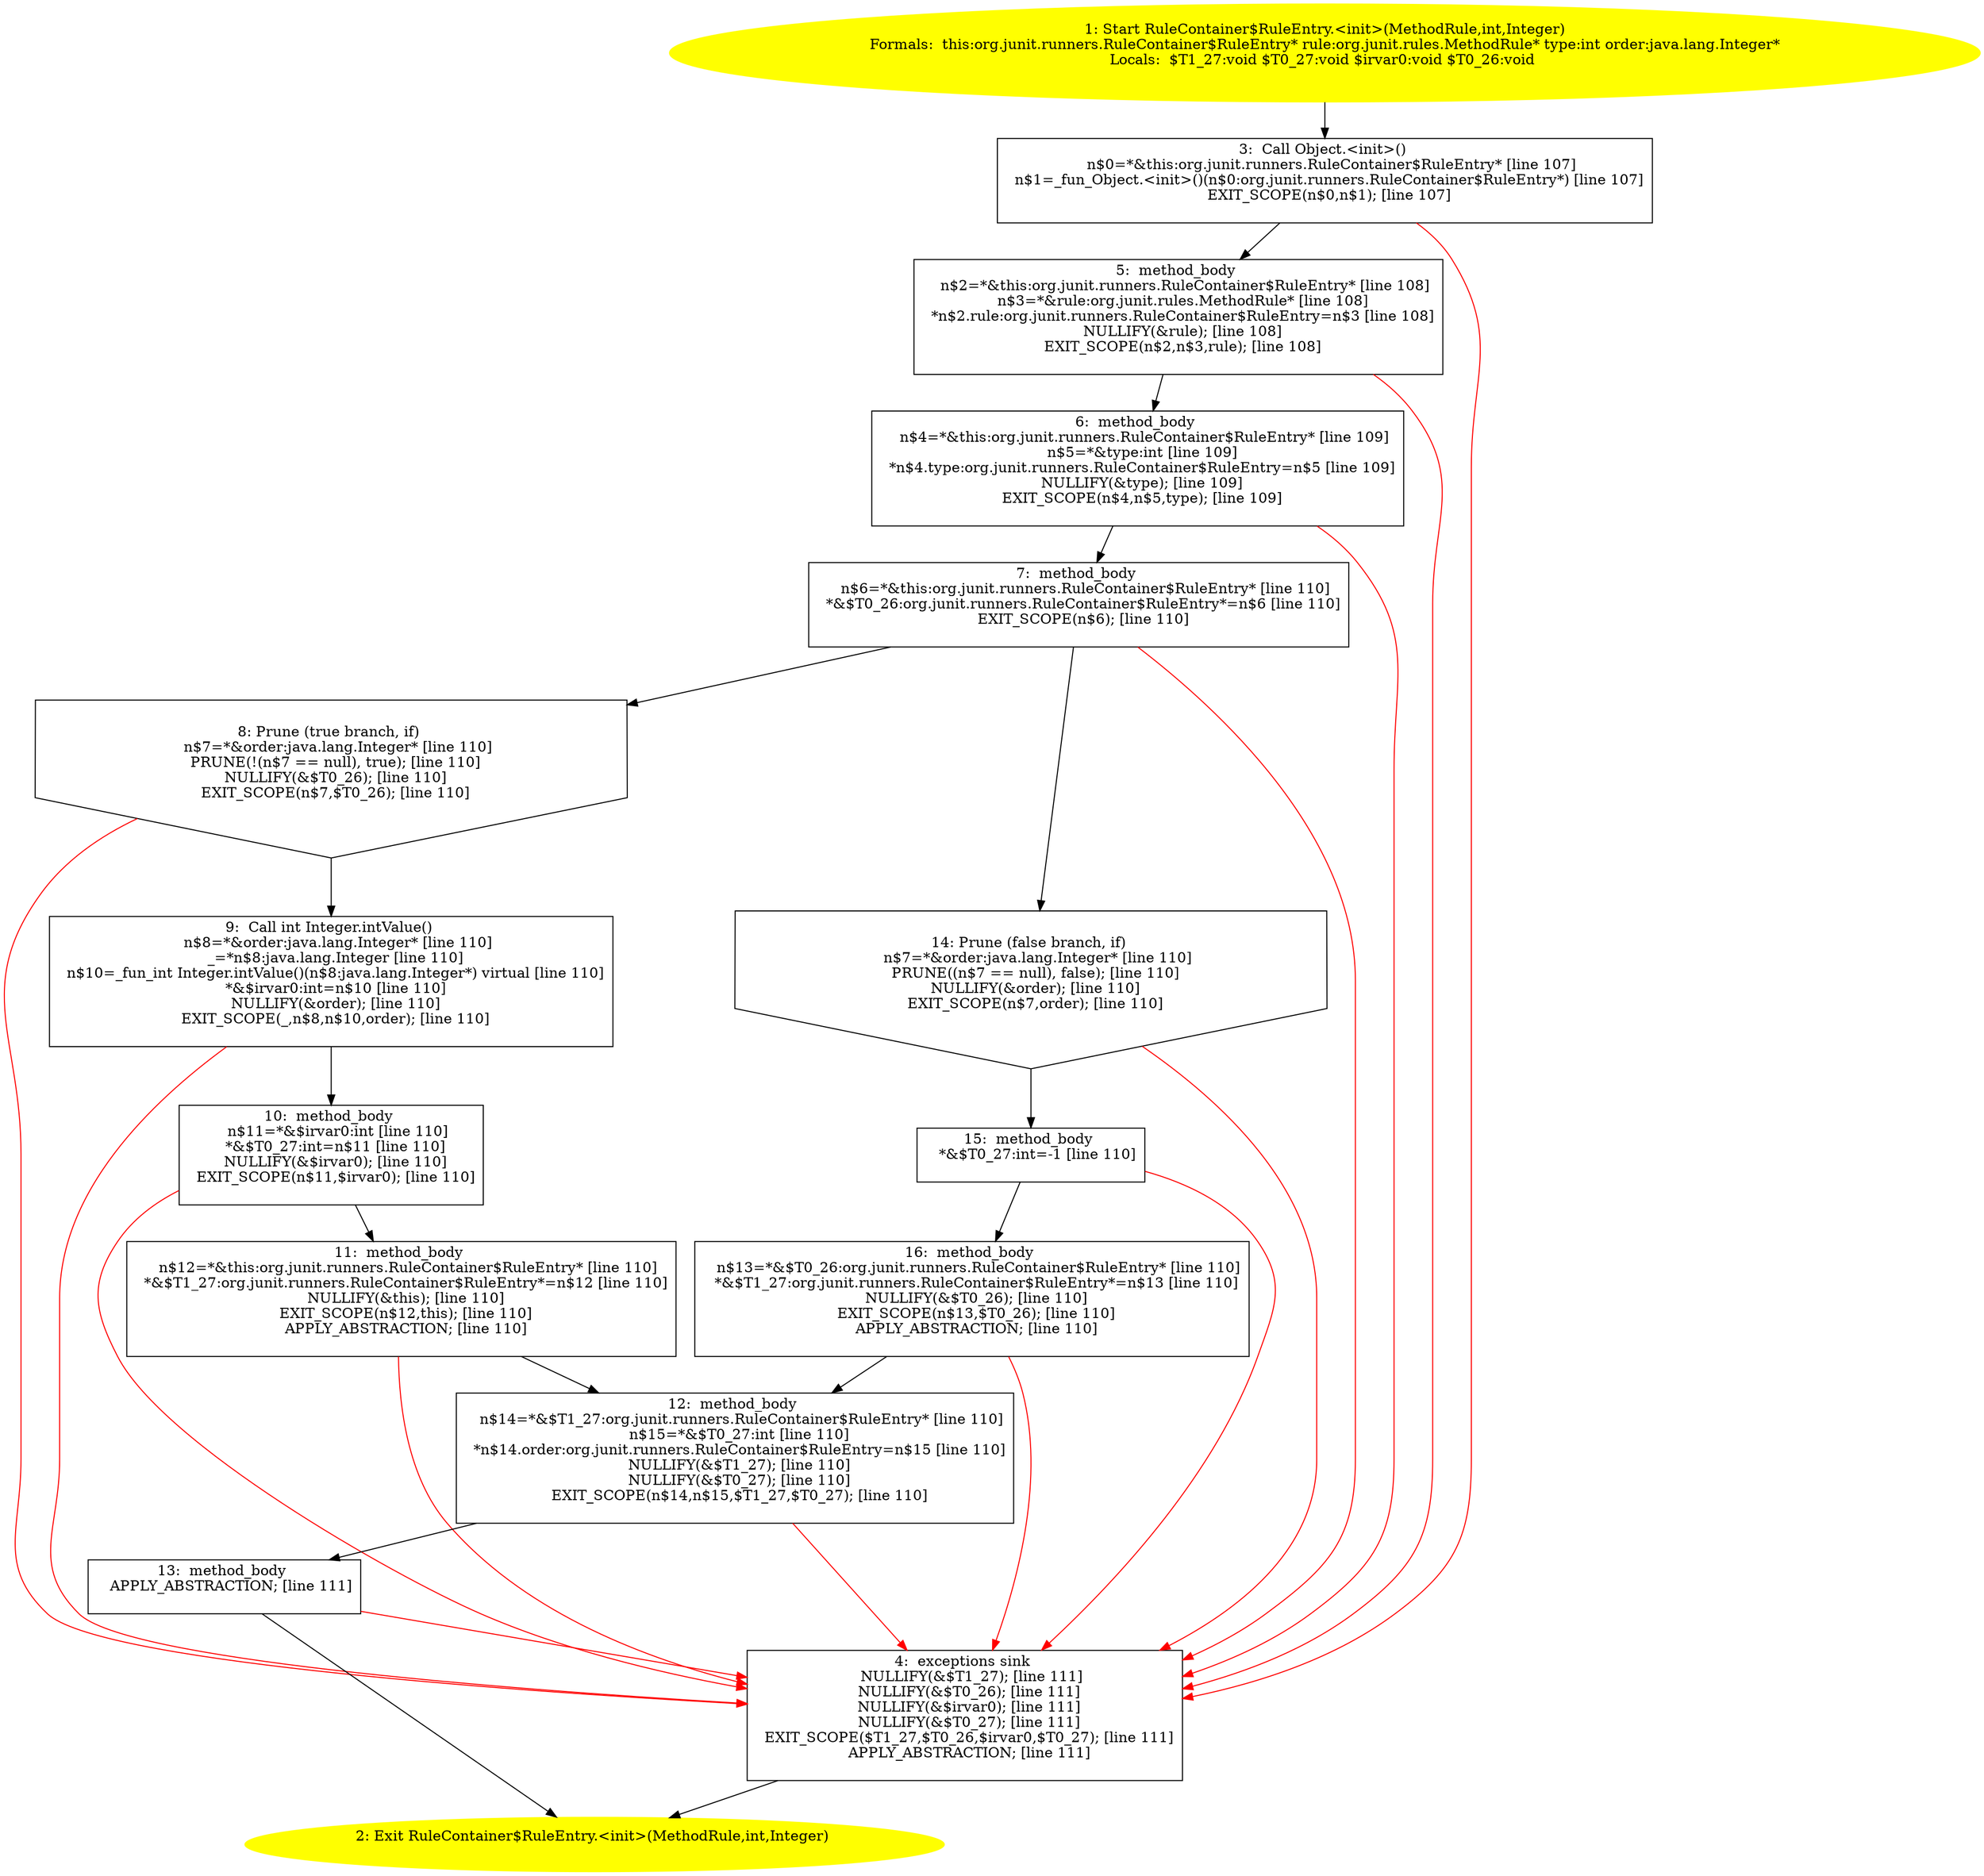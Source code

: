 /* @generated */
digraph cfg {
"org.junit.runners.RuleContainer$RuleEntry.<init>(org.junit.rules.MethodRule,int,java.lang.Integer).3b91cf43867706b31ae6e302d7428b3a_1" [label="1: Start RuleContainer$RuleEntry.<init>(MethodRule,int,Integer)\nFormals:  this:org.junit.runners.RuleContainer$RuleEntry* rule:org.junit.rules.MethodRule* type:int order:java.lang.Integer*\nLocals:  $T1_27:void $T0_27:void $irvar0:void $T0_26:void \n  " color=yellow style=filled]
	

	 "org.junit.runners.RuleContainer$RuleEntry.<init>(org.junit.rules.MethodRule,int,java.lang.Integer).3b91cf43867706b31ae6e302d7428b3a_1" -> "org.junit.runners.RuleContainer$RuleEntry.<init>(org.junit.rules.MethodRule,int,java.lang.Integer).3b91cf43867706b31ae6e302d7428b3a_3" ;
"org.junit.runners.RuleContainer$RuleEntry.<init>(org.junit.rules.MethodRule,int,java.lang.Integer).3b91cf43867706b31ae6e302d7428b3a_2" [label="2: Exit RuleContainer$RuleEntry.<init>(MethodRule,int,Integer) \n  " color=yellow style=filled]
	

"org.junit.runners.RuleContainer$RuleEntry.<init>(org.junit.rules.MethodRule,int,java.lang.Integer).3b91cf43867706b31ae6e302d7428b3a_3" [label="3:  Call Object.<init>() \n   n$0=*&this:org.junit.runners.RuleContainer$RuleEntry* [line 107]\n  n$1=_fun_Object.<init>()(n$0:org.junit.runners.RuleContainer$RuleEntry*) [line 107]\n  EXIT_SCOPE(n$0,n$1); [line 107]\n " shape="box"]
	

	 "org.junit.runners.RuleContainer$RuleEntry.<init>(org.junit.rules.MethodRule,int,java.lang.Integer).3b91cf43867706b31ae6e302d7428b3a_3" -> "org.junit.runners.RuleContainer$RuleEntry.<init>(org.junit.rules.MethodRule,int,java.lang.Integer).3b91cf43867706b31ae6e302d7428b3a_5" ;
	 "org.junit.runners.RuleContainer$RuleEntry.<init>(org.junit.rules.MethodRule,int,java.lang.Integer).3b91cf43867706b31ae6e302d7428b3a_3" -> "org.junit.runners.RuleContainer$RuleEntry.<init>(org.junit.rules.MethodRule,int,java.lang.Integer).3b91cf43867706b31ae6e302d7428b3a_4" [color="red" ];
"org.junit.runners.RuleContainer$RuleEntry.<init>(org.junit.rules.MethodRule,int,java.lang.Integer).3b91cf43867706b31ae6e302d7428b3a_4" [label="4:  exceptions sink \n   NULLIFY(&$T1_27); [line 111]\n  NULLIFY(&$T0_26); [line 111]\n  NULLIFY(&$irvar0); [line 111]\n  NULLIFY(&$T0_27); [line 111]\n  EXIT_SCOPE($T1_27,$T0_26,$irvar0,$T0_27); [line 111]\n  APPLY_ABSTRACTION; [line 111]\n " shape="box"]
	

	 "org.junit.runners.RuleContainer$RuleEntry.<init>(org.junit.rules.MethodRule,int,java.lang.Integer).3b91cf43867706b31ae6e302d7428b3a_4" -> "org.junit.runners.RuleContainer$RuleEntry.<init>(org.junit.rules.MethodRule,int,java.lang.Integer).3b91cf43867706b31ae6e302d7428b3a_2" ;
"org.junit.runners.RuleContainer$RuleEntry.<init>(org.junit.rules.MethodRule,int,java.lang.Integer).3b91cf43867706b31ae6e302d7428b3a_5" [label="5:  method_body \n   n$2=*&this:org.junit.runners.RuleContainer$RuleEntry* [line 108]\n  n$3=*&rule:org.junit.rules.MethodRule* [line 108]\n  *n$2.rule:org.junit.runners.RuleContainer$RuleEntry=n$3 [line 108]\n  NULLIFY(&rule); [line 108]\n  EXIT_SCOPE(n$2,n$3,rule); [line 108]\n " shape="box"]
	

	 "org.junit.runners.RuleContainer$RuleEntry.<init>(org.junit.rules.MethodRule,int,java.lang.Integer).3b91cf43867706b31ae6e302d7428b3a_5" -> "org.junit.runners.RuleContainer$RuleEntry.<init>(org.junit.rules.MethodRule,int,java.lang.Integer).3b91cf43867706b31ae6e302d7428b3a_6" ;
	 "org.junit.runners.RuleContainer$RuleEntry.<init>(org.junit.rules.MethodRule,int,java.lang.Integer).3b91cf43867706b31ae6e302d7428b3a_5" -> "org.junit.runners.RuleContainer$RuleEntry.<init>(org.junit.rules.MethodRule,int,java.lang.Integer).3b91cf43867706b31ae6e302d7428b3a_4" [color="red" ];
"org.junit.runners.RuleContainer$RuleEntry.<init>(org.junit.rules.MethodRule,int,java.lang.Integer).3b91cf43867706b31ae6e302d7428b3a_6" [label="6:  method_body \n   n$4=*&this:org.junit.runners.RuleContainer$RuleEntry* [line 109]\n  n$5=*&type:int [line 109]\n  *n$4.type:org.junit.runners.RuleContainer$RuleEntry=n$5 [line 109]\n  NULLIFY(&type); [line 109]\n  EXIT_SCOPE(n$4,n$5,type); [line 109]\n " shape="box"]
	

	 "org.junit.runners.RuleContainer$RuleEntry.<init>(org.junit.rules.MethodRule,int,java.lang.Integer).3b91cf43867706b31ae6e302d7428b3a_6" -> "org.junit.runners.RuleContainer$RuleEntry.<init>(org.junit.rules.MethodRule,int,java.lang.Integer).3b91cf43867706b31ae6e302d7428b3a_7" ;
	 "org.junit.runners.RuleContainer$RuleEntry.<init>(org.junit.rules.MethodRule,int,java.lang.Integer).3b91cf43867706b31ae6e302d7428b3a_6" -> "org.junit.runners.RuleContainer$RuleEntry.<init>(org.junit.rules.MethodRule,int,java.lang.Integer).3b91cf43867706b31ae6e302d7428b3a_4" [color="red" ];
"org.junit.runners.RuleContainer$RuleEntry.<init>(org.junit.rules.MethodRule,int,java.lang.Integer).3b91cf43867706b31ae6e302d7428b3a_7" [label="7:  method_body \n   n$6=*&this:org.junit.runners.RuleContainer$RuleEntry* [line 110]\n  *&$T0_26:org.junit.runners.RuleContainer$RuleEntry*=n$6 [line 110]\n  EXIT_SCOPE(n$6); [line 110]\n " shape="box"]
	

	 "org.junit.runners.RuleContainer$RuleEntry.<init>(org.junit.rules.MethodRule,int,java.lang.Integer).3b91cf43867706b31ae6e302d7428b3a_7" -> "org.junit.runners.RuleContainer$RuleEntry.<init>(org.junit.rules.MethodRule,int,java.lang.Integer).3b91cf43867706b31ae6e302d7428b3a_8" ;
	 "org.junit.runners.RuleContainer$RuleEntry.<init>(org.junit.rules.MethodRule,int,java.lang.Integer).3b91cf43867706b31ae6e302d7428b3a_7" -> "org.junit.runners.RuleContainer$RuleEntry.<init>(org.junit.rules.MethodRule,int,java.lang.Integer).3b91cf43867706b31ae6e302d7428b3a_14" ;
	 "org.junit.runners.RuleContainer$RuleEntry.<init>(org.junit.rules.MethodRule,int,java.lang.Integer).3b91cf43867706b31ae6e302d7428b3a_7" -> "org.junit.runners.RuleContainer$RuleEntry.<init>(org.junit.rules.MethodRule,int,java.lang.Integer).3b91cf43867706b31ae6e302d7428b3a_4" [color="red" ];
"org.junit.runners.RuleContainer$RuleEntry.<init>(org.junit.rules.MethodRule,int,java.lang.Integer).3b91cf43867706b31ae6e302d7428b3a_8" [label="8: Prune (true branch, if) \n   n$7=*&order:java.lang.Integer* [line 110]\n  PRUNE(!(n$7 == null), true); [line 110]\n  NULLIFY(&$T0_26); [line 110]\n  EXIT_SCOPE(n$7,$T0_26); [line 110]\n " shape="invhouse"]
	

	 "org.junit.runners.RuleContainer$RuleEntry.<init>(org.junit.rules.MethodRule,int,java.lang.Integer).3b91cf43867706b31ae6e302d7428b3a_8" -> "org.junit.runners.RuleContainer$RuleEntry.<init>(org.junit.rules.MethodRule,int,java.lang.Integer).3b91cf43867706b31ae6e302d7428b3a_9" ;
	 "org.junit.runners.RuleContainer$RuleEntry.<init>(org.junit.rules.MethodRule,int,java.lang.Integer).3b91cf43867706b31ae6e302d7428b3a_8" -> "org.junit.runners.RuleContainer$RuleEntry.<init>(org.junit.rules.MethodRule,int,java.lang.Integer).3b91cf43867706b31ae6e302d7428b3a_4" [color="red" ];
"org.junit.runners.RuleContainer$RuleEntry.<init>(org.junit.rules.MethodRule,int,java.lang.Integer).3b91cf43867706b31ae6e302d7428b3a_9" [label="9:  Call int Integer.intValue() \n   n$8=*&order:java.lang.Integer* [line 110]\n  _=*n$8:java.lang.Integer [line 110]\n  n$10=_fun_int Integer.intValue()(n$8:java.lang.Integer*) virtual [line 110]\n  *&$irvar0:int=n$10 [line 110]\n  NULLIFY(&order); [line 110]\n  EXIT_SCOPE(_,n$8,n$10,order); [line 110]\n " shape="box"]
	

	 "org.junit.runners.RuleContainer$RuleEntry.<init>(org.junit.rules.MethodRule,int,java.lang.Integer).3b91cf43867706b31ae6e302d7428b3a_9" -> "org.junit.runners.RuleContainer$RuleEntry.<init>(org.junit.rules.MethodRule,int,java.lang.Integer).3b91cf43867706b31ae6e302d7428b3a_10" ;
	 "org.junit.runners.RuleContainer$RuleEntry.<init>(org.junit.rules.MethodRule,int,java.lang.Integer).3b91cf43867706b31ae6e302d7428b3a_9" -> "org.junit.runners.RuleContainer$RuleEntry.<init>(org.junit.rules.MethodRule,int,java.lang.Integer).3b91cf43867706b31ae6e302d7428b3a_4" [color="red" ];
"org.junit.runners.RuleContainer$RuleEntry.<init>(org.junit.rules.MethodRule,int,java.lang.Integer).3b91cf43867706b31ae6e302d7428b3a_10" [label="10:  method_body \n   n$11=*&$irvar0:int [line 110]\n  *&$T0_27:int=n$11 [line 110]\n  NULLIFY(&$irvar0); [line 110]\n  EXIT_SCOPE(n$11,$irvar0); [line 110]\n " shape="box"]
	

	 "org.junit.runners.RuleContainer$RuleEntry.<init>(org.junit.rules.MethodRule,int,java.lang.Integer).3b91cf43867706b31ae6e302d7428b3a_10" -> "org.junit.runners.RuleContainer$RuleEntry.<init>(org.junit.rules.MethodRule,int,java.lang.Integer).3b91cf43867706b31ae6e302d7428b3a_11" ;
	 "org.junit.runners.RuleContainer$RuleEntry.<init>(org.junit.rules.MethodRule,int,java.lang.Integer).3b91cf43867706b31ae6e302d7428b3a_10" -> "org.junit.runners.RuleContainer$RuleEntry.<init>(org.junit.rules.MethodRule,int,java.lang.Integer).3b91cf43867706b31ae6e302d7428b3a_4" [color="red" ];
"org.junit.runners.RuleContainer$RuleEntry.<init>(org.junit.rules.MethodRule,int,java.lang.Integer).3b91cf43867706b31ae6e302d7428b3a_11" [label="11:  method_body \n   n$12=*&this:org.junit.runners.RuleContainer$RuleEntry* [line 110]\n  *&$T1_27:org.junit.runners.RuleContainer$RuleEntry*=n$12 [line 110]\n  NULLIFY(&this); [line 110]\n  EXIT_SCOPE(n$12,this); [line 110]\n  APPLY_ABSTRACTION; [line 110]\n " shape="box"]
	

	 "org.junit.runners.RuleContainer$RuleEntry.<init>(org.junit.rules.MethodRule,int,java.lang.Integer).3b91cf43867706b31ae6e302d7428b3a_11" -> "org.junit.runners.RuleContainer$RuleEntry.<init>(org.junit.rules.MethodRule,int,java.lang.Integer).3b91cf43867706b31ae6e302d7428b3a_12" ;
	 "org.junit.runners.RuleContainer$RuleEntry.<init>(org.junit.rules.MethodRule,int,java.lang.Integer).3b91cf43867706b31ae6e302d7428b3a_11" -> "org.junit.runners.RuleContainer$RuleEntry.<init>(org.junit.rules.MethodRule,int,java.lang.Integer).3b91cf43867706b31ae6e302d7428b3a_4" [color="red" ];
"org.junit.runners.RuleContainer$RuleEntry.<init>(org.junit.rules.MethodRule,int,java.lang.Integer).3b91cf43867706b31ae6e302d7428b3a_12" [label="12:  method_body \n   n$14=*&$T1_27:org.junit.runners.RuleContainer$RuleEntry* [line 110]\n  n$15=*&$T0_27:int [line 110]\n  *n$14.order:org.junit.runners.RuleContainer$RuleEntry=n$15 [line 110]\n  NULLIFY(&$T1_27); [line 110]\n  NULLIFY(&$T0_27); [line 110]\n  EXIT_SCOPE(n$14,n$15,$T1_27,$T0_27); [line 110]\n " shape="box"]
	

	 "org.junit.runners.RuleContainer$RuleEntry.<init>(org.junit.rules.MethodRule,int,java.lang.Integer).3b91cf43867706b31ae6e302d7428b3a_12" -> "org.junit.runners.RuleContainer$RuleEntry.<init>(org.junit.rules.MethodRule,int,java.lang.Integer).3b91cf43867706b31ae6e302d7428b3a_13" ;
	 "org.junit.runners.RuleContainer$RuleEntry.<init>(org.junit.rules.MethodRule,int,java.lang.Integer).3b91cf43867706b31ae6e302d7428b3a_12" -> "org.junit.runners.RuleContainer$RuleEntry.<init>(org.junit.rules.MethodRule,int,java.lang.Integer).3b91cf43867706b31ae6e302d7428b3a_4" [color="red" ];
"org.junit.runners.RuleContainer$RuleEntry.<init>(org.junit.rules.MethodRule,int,java.lang.Integer).3b91cf43867706b31ae6e302d7428b3a_13" [label="13:  method_body \n   APPLY_ABSTRACTION; [line 111]\n " shape="box"]
	

	 "org.junit.runners.RuleContainer$RuleEntry.<init>(org.junit.rules.MethodRule,int,java.lang.Integer).3b91cf43867706b31ae6e302d7428b3a_13" -> "org.junit.runners.RuleContainer$RuleEntry.<init>(org.junit.rules.MethodRule,int,java.lang.Integer).3b91cf43867706b31ae6e302d7428b3a_2" ;
	 "org.junit.runners.RuleContainer$RuleEntry.<init>(org.junit.rules.MethodRule,int,java.lang.Integer).3b91cf43867706b31ae6e302d7428b3a_13" -> "org.junit.runners.RuleContainer$RuleEntry.<init>(org.junit.rules.MethodRule,int,java.lang.Integer).3b91cf43867706b31ae6e302d7428b3a_4" [color="red" ];
"org.junit.runners.RuleContainer$RuleEntry.<init>(org.junit.rules.MethodRule,int,java.lang.Integer).3b91cf43867706b31ae6e302d7428b3a_14" [label="14: Prune (false branch, if) \n   n$7=*&order:java.lang.Integer* [line 110]\n  PRUNE((n$7 == null), false); [line 110]\n  NULLIFY(&order); [line 110]\n  EXIT_SCOPE(n$7,order); [line 110]\n " shape="invhouse"]
	

	 "org.junit.runners.RuleContainer$RuleEntry.<init>(org.junit.rules.MethodRule,int,java.lang.Integer).3b91cf43867706b31ae6e302d7428b3a_14" -> "org.junit.runners.RuleContainer$RuleEntry.<init>(org.junit.rules.MethodRule,int,java.lang.Integer).3b91cf43867706b31ae6e302d7428b3a_15" ;
	 "org.junit.runners.RuleContainer$RuleEntry.<init>(org.junit.rules.MethodRule,int,java.lang.Integer).3b91cf43867706b31ae6e302d7428b3a_14" -> "org.junit.runners.RuleContainer$RuleEntry.<init>(org.junit.rules.MethodRule,int,java.lang.Integer).3b91cf43867706b31ae6e302d7428b3a_4" [color="red" ];
"org.junit.runners.RuleContainer$RuleEntry.<init>(org.junit.rules.MethodRule,int,java.lang.Integer).3b91cf43867706b31ae6e302d7428b3a_15" [label="15:  method_body \n   *&$T0_27:int=-1 [line 110]\n " shape="box"]
	

	 "org.junit.runners.RuleContainer$RuleEntry.<init>(org.junit.rules.MethodRule,int,java.lang.Integer).3b91cf43867706b31ae6e302d7428b3a_15" -> "org.junit.runners.RuleContainer$RuleEntry.<init>(org.junit.rules.MethodRule,int,java.lang.Integer).3b91cf43867706b31ae6e302d7428b3a_16" ;
	 "org.junit.runners.RuleContainer$RuleEntry.<init>(org.junit.rules.MethodRule,int,java.lang.Integer).3b91cf43867706b31ae6e302d7428b3a_15" -> "org.junit.runners.RuleContainer$RuleEntry.<init>(org.junit.rules.MethodRule,int,java.lang.Integer).3b91cf43867706b31ae6e302d7428b3a_4" [color="red" ];
"org.junit.runners.RuleContainer$RuleEntry.<init>(org.junit.rules.MethodRule,int,java.lang.Integer).3b91cf43867706b31ae6e302d7428b3a_16" [label="16:  method_body \n   n$13=*&$T0_26:org.junit.runners.RuleContainer$RuleEntry* [line 110]\n  *&$T1_27:org.junit.runners.RuleContainer$RuleEntry*=n$13 [line 110]\n  NULLIFY(&$T0_26); [line 110]\n  EXIT_SCOPE(n$13,$T0_26); [line 110]\n  APPLY_ABSTRACTION; [line 110]\n " shape="box"]
	

	 "org.junit.runners.RuleContainer$RuleEntry.<init>(org.junit.rules.MethodRule,int,java.lang.Integer).3b91cf43867706b31ae6e302d7428b3a_16" -> "org.junit.runners.RuleContainer$RuleEntry.<init>(org.junit.rules.MethodRule,int,java.lang.Integer).3b91cf43867706b31ae6e302d7428b3a_12" ;
	 "org.junit.runners.RuleContainer$RuleEntry.<init>(org.junit.rules.MethodRule,int,java.lang.Integer).3b91cf43867706b31ae6e302d7428b3a_16" -> "org.junit.runners.RuleContainer$RuleEntry.<init>(org.junit.rules.MethodRule,int,java.lang.Integer).3b91cf43867706b31ae6e302d7428b3a_4" [color="red" ];
}
